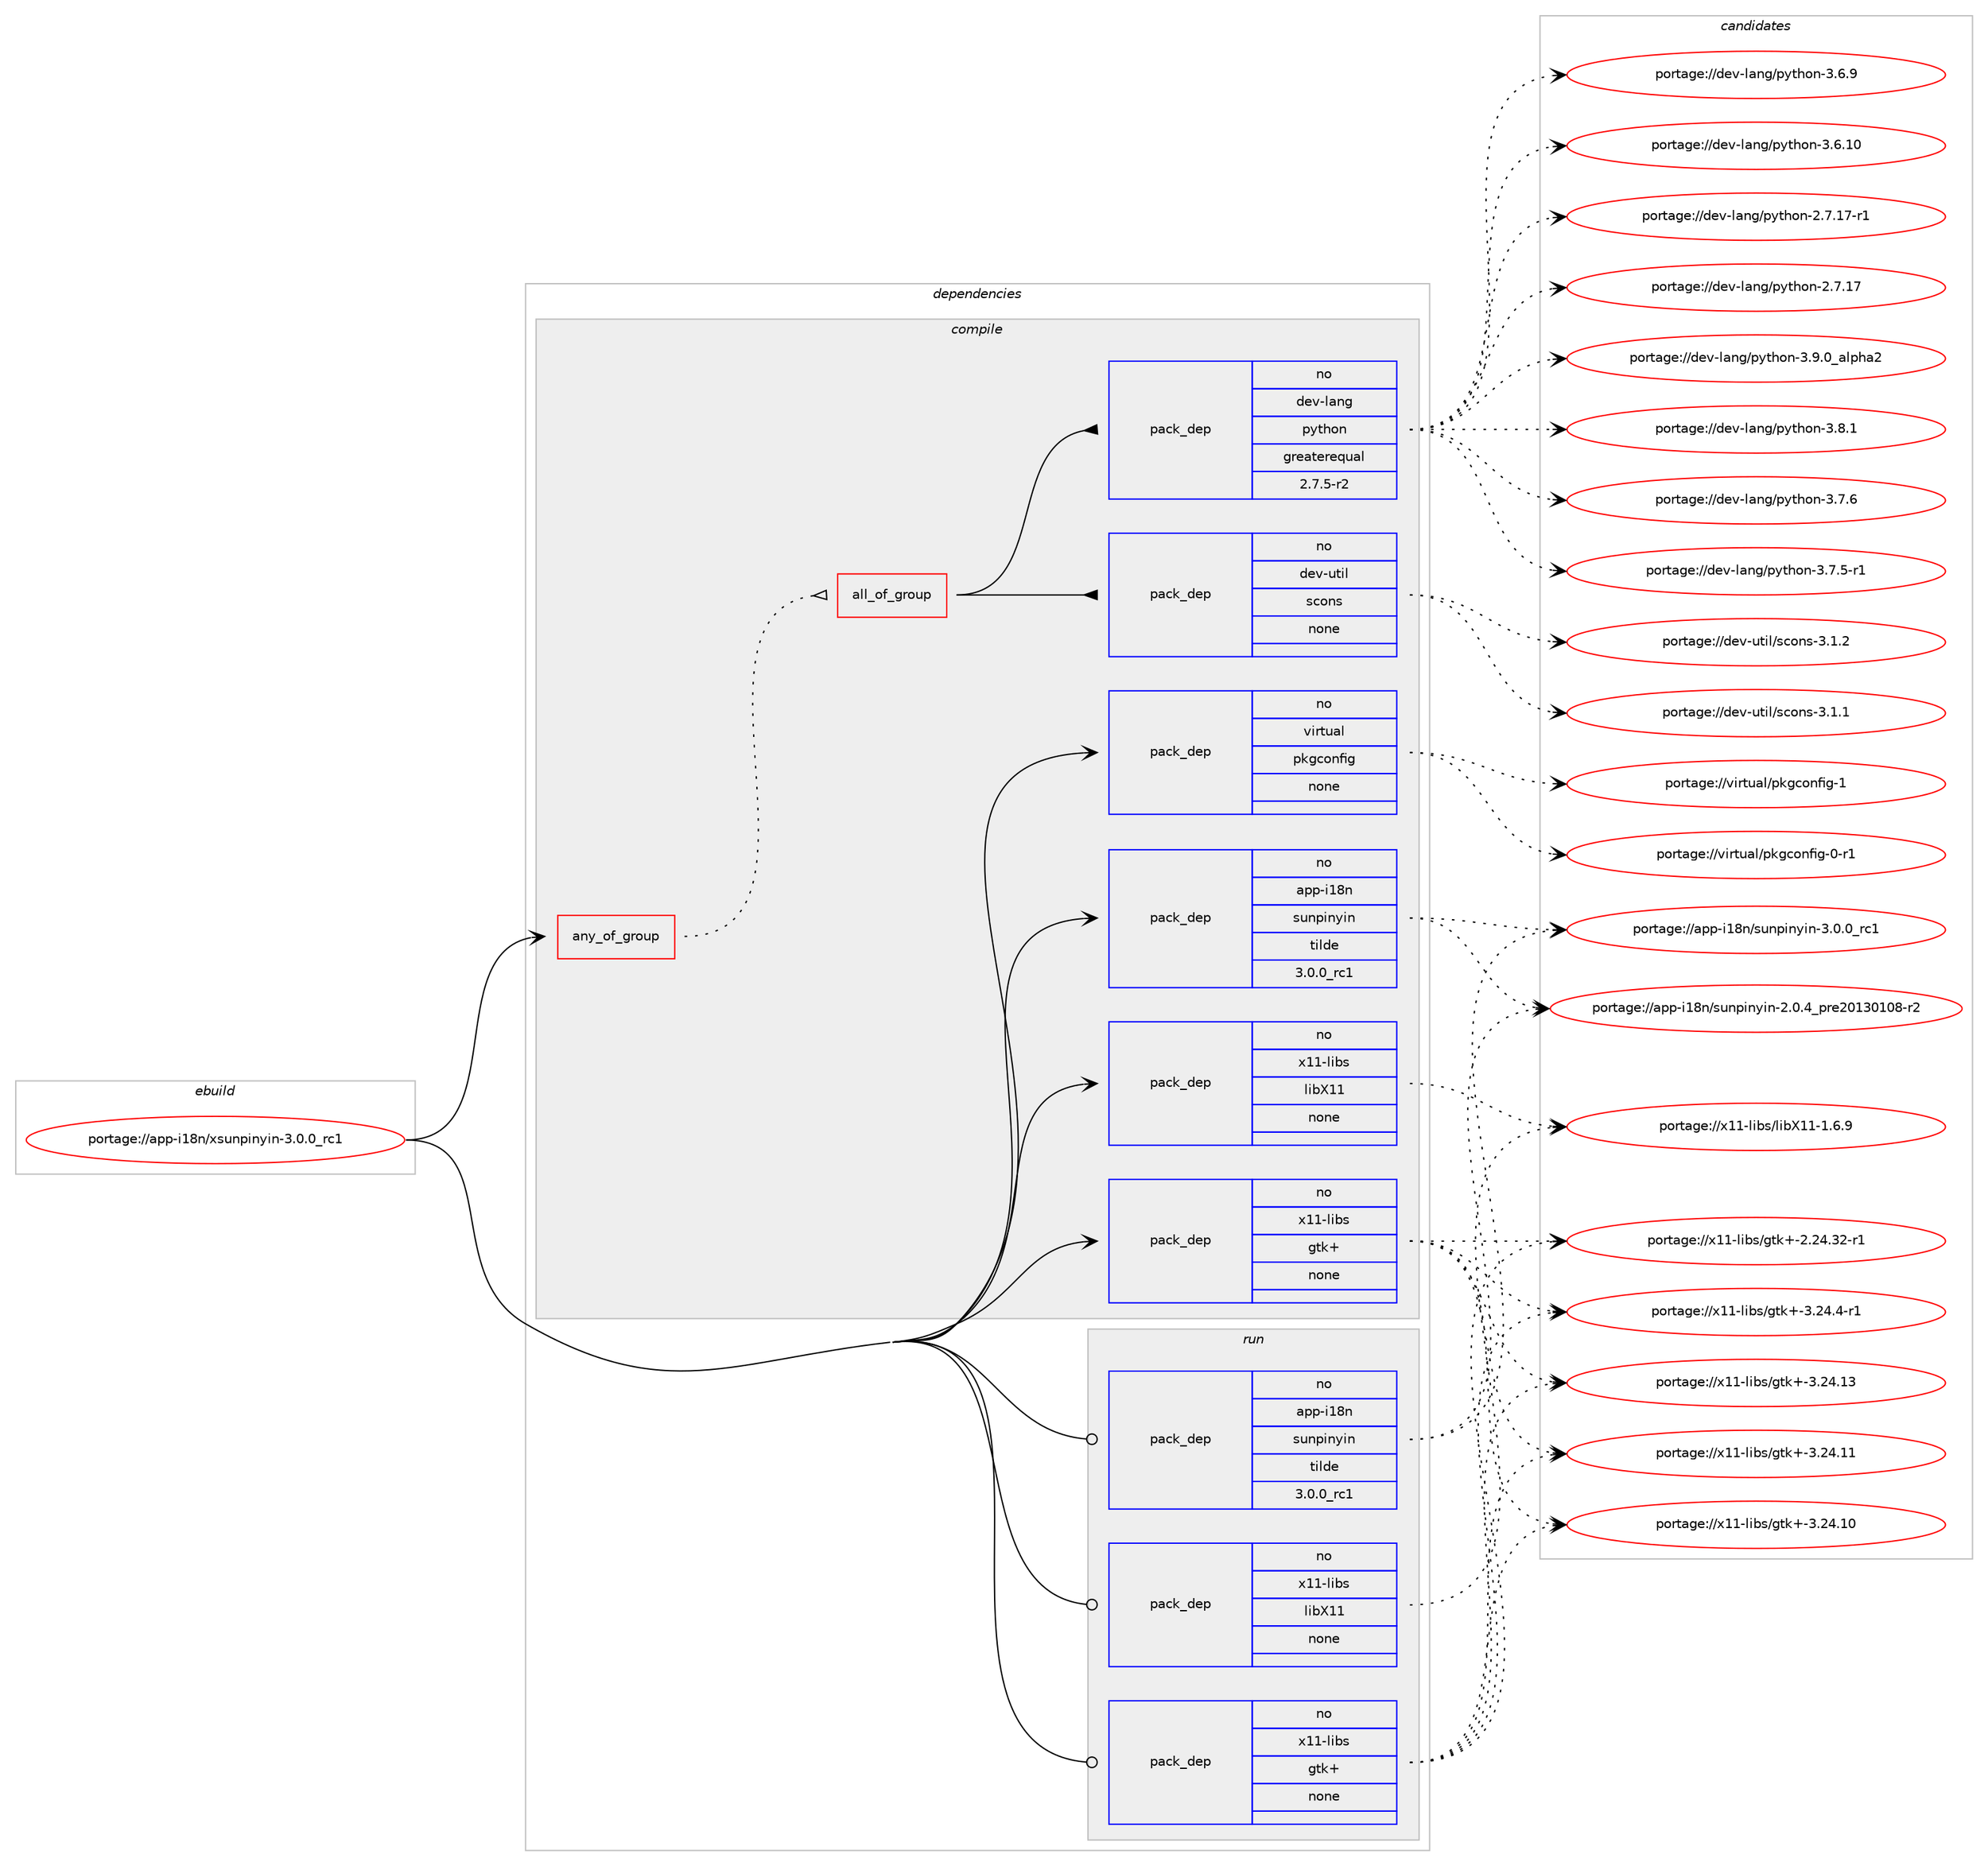 digraph prolog {

# *************
# Graph options
# *************

newrank=true;
concentrate=true;
compound=true;
graph [rankdir=LR,fontname=Helvetica,fontsize=10,ranksep=1.5];#, ranksep=2.5, nodesep=0.2];
edge  [arrowhead=vee];
node  [fontname=Helvetica,fontsize=10];

# **********
# The ebuild
# **********

subgraph cluster_leftcol {
color=gray;
label=<<i>ebuild</i>>;
id [label="portage://app-i18n/xsunpinyin-3.0.0_rc1", color=red, width=4, href="../app-i18n/xsunpinyin-3.0.0_rc1.svg"];
}

# ****************
# The dependencies
# ****************

subgraph cluster_midcol {
color=gray;
label=<<i>dependencies</i>>;
subgraph cluster_compile {
fillcolor="#eeeeee";
style=filled;
label=<<i>compile</i>>;
subgraph any7959 {
dependency616412 [label=<<TABLE BORDER="0" CELLBORDER="1" CELLSPACING="0" CELLPADDING="4"><TR><TD CELLPADDING="10">any_of_group</TD></TR></TABLE>>, shape=none, color=red];subgraph all283 {
dependency616413 [label=<<TABLE BORDER="0" CELLBORDER="1" CELLSPACING="0" CELLPADDING="4"><TR><TD CELLPADDING="10">all_of_group</TD></TR></TABLE>>, shape=none, color=red];subgraph pack463732 {
dependency616414 [label=<<TABLE BORDER="0" CELLBORDER="1" CELLSPACING="0" CELLPADDING="4" WIDTH="220"><TR><TD ROWSPAN="6" CELLPADDING="30">pack_dep</TD></TR><TR><TD WIDTH="110">no</TD></TR><TR><TD>dev-lang</TD></TR><TR><TD>python</TD></TR><TR><TD>greaterequal</TD></TR><TR><TD>2.7.5-r2</TD></TR></TABLE>>, shape=none, color=blue];
}
dependency616413:e -> dependency616414:w [weight=20,style="solid",arrowhead="inv"];
subgraph pack463733 {
dependency616415 [label=<<TABLE BORDER="0" CELLBORDER="1" CELLSPACING="0" CELLPADDING="4" WIDTH="220"><TR><TD ROWSPAN="6" CELLPADDING="30">pack_dep</TD></TR><TR><TD WIDTH="110">no</TD></TR><TR><TD>dev-util</TD></TR><TR><TD>scons</TD></TR><TR><TD>none</TD></TR><TR><TD></TD></TR></TABLE>>, shape=none, color=blue];
}
dependency616413:e -> dependency616415:w [weight=20,style="solid",arrowhead="inv"];
}
dependency616412:e -> dependency616413:w [weight=20,style="dotted",arrowhead="oinv"];
}
id:e -> dependency616412:w [weight=20,style="solid",arrowhead="vee"];
subgraph pack463734 {
dependency616416 [label=<<TABLE BORDER="0" CELLBORDER="1" CELLSPACING="0" CELLPADDING="4" WIDTH="220"><TR><TD ROWSPAN="6" CELLPADDING="30">pack_dep</TD></TR><TR><TD WIDTH="110">no</TD></TR><TR><TD>app-i18n</TD></TR><TR><TD>sunpinyin</TD></TR><TR><TD>tilde</TD></TR><TR><TD>3.0.0_rc1</TD></TR></TABLE>>, shape=none, color=blue];
}
id:e -> dependency616416:w [weight=20,style="solid",arrowhead="vee"];
subgraph pack463735 {
dependency616417 [label=<<TABLE BORDER="0" CELLBORDER="1" CELLSPACING="0" CELLPADDING="4" WIDTH="220"><TR><TD ROWSPAN="6" CELLPADDING="30">pack_dep</TD></TR><TR><TD WIDTH="110">no</TD></TR><TR><TD>virtual</TD></TR><TR><TD>pkgconfig</TD></TR><TR><TD>none</TD></TR><TR><TD></TD></TR></TABLE>>, shape=none, color=blue];
}
id:e -> dependency616417:w [weight=20,style="solid",arrowhead="vee"];
subgraph pack463736 {
dependency616418 [label=<<TABLE BORDER="0" CELLBORDER="1" CELLSPACING="0" CELLPADDING="4" WIDTH="220"><TR><TD ROWSPAN="6" CELLPADDING="30">pack_dep</TD></TR><TR><TD WIDTH="110">no</TD></TR><TR><TD>x11-libs</TD></TR><TR><TD>gtk+</TD></TR><TR><TD>none</TD></TR><TR><TD></TD></TR></TABLE>>, shape=none, color=blue];
}
id:e -> dependency616418:w [weight=20,style="solid",arrowhead="vee"];
subgraph pack463737 {
dependency616419 [label=<<TABLE BORDER="0" CELLBORDER="1" CELLSPACING="0" CELLPADDING="4" WIDTH="220"><TR><TD ROWSPAN="6" CELLPADDING="30">pack_dep</TD></TR><TR><TD WIDTH="110">no</TD></TR><TR><TD>x11-libs</TD></TR><TR><TD>libX11</TD></TR><TR><TD>none</TD></TR><TR><TD></TD></TR></TABLE>>, shape=none, color=blue];
}
id:e -> dependency616419:w [weight=20,style="solid",arrowhead="vee"];
}
subgraph cluster_compileandrun {
fillcolor="#eeeeee";
style=filled;
label=<<i>compile and run</i>>;
}
subgraph cluster_run {
fillcolor="#eeeeee";
style=filled;
label=<<i>run</i>>;
subgraph pack463738 {
dependency616420 [label=<<TABLE BORDER="0" CELLBORDER="1" CELLSPACING="0" CELLPADDING="4" WIDTH="220"><TR><TD ROWSPAN="6" CELLPADDING="30">pack_dep</TD></TR><TR><TD WIDTH="110">no</TD></TR><TR><TD>app-i18n</TD></TR><TR><TD>sunpinyin</TD></TR><TR><TD>tilde</TD></TR><TR><TD>3.0.0_rc1</TD></TR></TABLE>>, shape=none, color=blue];
}
id:e -> dependency616420:w [weight=20,style="solid",arrowhead="odot"];
subgraph pack463739 {
dependency616421 [label=<<TABLE BORDER="0" CELLBORDER="1" CELLSPACING="0" CELLPADDING="4" WIDTH="220"><TR><TD ROWSPAN="6" CELLPADDING="30">pack_dep</TD></TR><TR><TD WIDTH="110">no</TD></TR><TR><TD>x11-libs</TD></TR><TR><TD>gtk+</TD></TR><TR><TD>none</TD></TR><TR><TD></TD></TR></TABLE>>, shape=none, color=blue];
}
id:e -> dependency616421:w [weight=20,style="solid",arrowhead="odot"];
subgraph pack463740 {
dependency616422 [label=<<TABLE BORDER="0" CELLBORDER="1" CELLSPACING="0" CELLPADDING="4" WIDTH="220"><TR><TD ROWSPAN="6" CELLPADDING="30">pack_dep</TD></TR><TR><TD WIDTH="110">no</TD></TR><TR><TD>x11-libs</TD></TR><TR><TD>libX11</TD></TR><TR><TD>none</TD></TR><TR><TD></TD></TR></TABLE>>, shape=none, color=blue];
}
id:e -> dependency616422:w [weight=20,style="solid",arrowhead="odot"];
}
}

# **************
# The candidates
# **************

subgraph cluster_choices {
rank=same;
color=gray;
label=<<i>candidates</i>>;

subgraph choice463732 {
color=black;
nodesep=1;
choice10010111845108971101034711212111610411111045514657464895971081121049750 [label="portage://dev-lang/python-3.9.0_alpha2", color=red, width=4,href="../dev-lang/python-3.9.0_alpha2.svg"];
choice100101118451089711010347112121116104111110455146564649 [label="portage://dev-lang/python-3.8.1", color=red, width=4,href="../dev-lang/python-3.8.1.svg"];
choice100101118451089711010347112121116104111110455146554654 [label="portage://dev-lang/python-3.7.6", color=red, width=4,href="../dev-lang/python-3.7.6.svg"];
choice1001011184510897110103471121211161041111104551465546534511449 [label="portage://dev-lang/python-3.7.5-r1", color=red, width=4,href="../dev-lang/python-3.7.5-r1.svg"];
choice100101118451089711010347112121116104111110455146544657 [label="portage://dev-lang/python-3.6.9", color=red, width=4,href="../dev-lang/python-3.6.9.svg"];
choice10010111845108971101034711212111610411111045514654464948 [label="portage://dev-lang/python-3.6.10", color=red, width=4,href="../dev-lang/python-3.6.10.svg"];
choice100101118451089711010347112121116104111110455046554649554511449 [label="portage://dev-lang/python-2.7.17-r1", color=red, width=4,href="../dev-lang/python-2.7.17-r1.svg"];
choice10010111845108971101034711212111610411111045504655464955 [label="portage://dev-lang/python-2.7.17", color=red, width=4,href="../dev-lang/python-2.7.17.svg"];
dependency616414:e -> choice10010111845108971101034711212111610411111045514657464895971081121049750:w [style=dotted,weight="100"];
dependency616414:e -> choice100101118451089711010347112121116104111110455146564649:w [style=dotted,weight="100"];
dependency616414:e -> choice100101118451089711010347112121116104111110455146554654:w [style=dotted,weight="100"];
dependency616414:e -> choice1001011184510897110103471121211161041111104551465546534511449:w [style=dotted,weight="100"];
dependency616414:e -> choice100101118451089711010347112121116104111110455146544657:w [style=dotted,weight="100"];
dependency616414:e -> choice10010111845108971101034711212111610411111045514654464948:w [style=dotted,weight="100"];
dependency616414:e -> choice100101118451089711010347112121116104111110455046554649554511449:w [style=dotted,weight="100"];
dependency616414:e -> choice10010111845108971101034711212111610411111045504655464955:w [style=dotted,weight="100"];
}
subgraph choice463733 {
color=black;
nodesep=1;
choice100101118451171161051084711599111110115455146494650 [label="portage://dev-util/scons-3.1.2", color=red, width=4,href="../dev-util/scons-3.1.2.svg"];
choice100101118451171161051084711599111110115455146494649 [label="portage://dev-util/scons-3.1.1", color=red, width=4,href="../dev-util/scons-3.1.1.svg"];
dependency616415:e -> choice100101118451171161051084711599111110115455146494650:w [style=dotted,weight="100"];
dependency616415:e -> choice100101118451171161051084711599111110115455146494649:w [style=dotted,weight="100"];
}
subgraph choice463734 {
color=black;
nodesep=1;
choice9711211245105495611047115117110112105110121105110455146484648951149949 [label="portage://app-i18n/sunpinyin-3.0.0_rc1", color=red, width=4,href="../app-i18n/sunpinyin-3.0.0_rc1.svg"];
choice97112112451054956110471151171101121051101211051104550464846529511211410150484951484948564511450 [label="portage://app-i18n/sunpinyin-2.0.4_pre20130108-r2", color=red, width=4,href="../app-i18n/sunpinyin-2.0.4_pre20130108-r2.svg"];
dependency616416:e -> choice9711211245105495611047115117110112105110121105110455146484648951149949:w [style=dotted,weight="100"];
dependency616416:e -> choice97112112451054956110471151171101121051101211051104550464846529511211410150484951484948564511450:w [style=dotted,weight="100"];
}
subgraph choice463735 {
color=black;
nodesep=1;
choice1181051141161179710847112107103991111101021051034549 [label="portage://virtual/pkgconfig-1", color=red, width=4,href="../virtual/pkgconfig-1.svg"];
choice11810511411611797108471121071039911111010210510345484511449 [label="portage://virtual/pkgconfig-0-r1", color=red, width=4,href="../virtual/pkgconfig-0-r1.svg"];
dependency616417:e -> choice1181051141161179710847112107103991111101021051034549:w [style=dotted,weight="100"];
dependency616417:e -> choice11810511411611797108471121071039911111010210510345484511449:w [style=dotted,weight="100"];
}
subgraph choice463736 {
color=black;
nodesep=1;
choice120494945108105981154710311610743455146505246524511449 [label="portage://x11-libs/gtk+-3.24.4-r1", color=red, width=4,href="../x11-libs/gtk+-3.24.4-r1.svg"];
choice1204949451081059811547103116107434551465052464951 [label="portage://x11-libs/gtk+-3.24.13", color=red, width=4,href="../x11-libs/gtk+-3.24.13.svg"];
choice1204949451081059811547103116107434551465052464949 [label="portage://x11-libs/gtk+-3.24.11", color=red, width=4,href="../x11-libs/gtk+-3.24.11.svg"];
choice1204949451081059811547103116107434551465052464948 [label="portage://x11-libs/gtk+-3.24.10", color=red, width=4,href="../x11-libs/gtk+-3.24.10.svg"];
choice12049494510810598115471031161074345504650524651504511449 [label="portage://x11-libs/gtk+-2.24.32-r1", color=red, width=4,href="../x11-libs/gtk+-2.24.32-r1.svg"];
dependency616418:e -> choice120494945108105981154710311610743455146505246524511449:w [style=dotted,weight="100"];
dependency616418:e -> choice1204949451081059811547103116107434551465052464951:w [style=dotted,weight="100"];
dependency616418:e -> choice1204949451081059811547103116107434551465052464949:w [style=dotted,weight="100"];
dependency616418:e -> choice1204949451081059811547103116107434551465052464948:w [style=dotted,weight="100"];
dependency616418:e -> choice12049494510810598115471031161074345504650524651504511449:w [style=dotted,weight="100"];
}
subgraph choice463737 {
color=black;
nodesep=1;
choice120494945108105981154710810598884949454946544657 [label="portage://x11-libs/libX11-1.6.9", color=red, width=4,href="../x11-libs/libX11-1.6.9.svg"];
dependency616419:e -> choice120494945108105981154710810598884949454946544657:w [style=dotted,weight="100"];
}
subgraph choice463738 {
color=black;
nodesep=1;
choice9711211245105495611047115117110112105110121105110455146484648951149949 [label="portage://app-i18n/sunpinyin-3.0.0_rc1", color=red, width=4,href="../app-i18n/sunpinyin-3.0.0_rc1.svg"];
choice97112112451054956110471151171101121051101211051104550464846529511211410150484951484948564511450 [label="portage://app-i18n/sunpinyin-2.0.4_pre20130108-r2", color=red, width=4,href="../app-i18n/sunpinyin-2.0.4_pre20130108-r2.svg"];
dependency616420:e -> choice9711211245105495611047115117110112105110121105110455146484648951149949:w [style=dotted,weight="100"];
dependency616420:e -> choice97112112451054956110471151171101121051101211051104550464846529511211410150484951484948564511450:w [style=dotted,weight="100"];
}
subgraph choice463739 {
color=black;
nodesep=1;
choice120494945108105981154710311610743455146505246524511449 [label="portage://x11-libs/gtk+-3.24.4-r1", color=red, width=4,href="../x11-libs/gtk+-3.24.4-r1.svg"];
choice1204949451081059811547103116107434551465052464951 [label="portage://x11-libs/gtk+-3.24.13", color=red, width=4,href="../x11-libs/gtk+-3.24.13.svg"];
choice1204949451081059811547103116107434551465052464949 [label="portage://x11-libs/gtk+-3.24.11", color=red, width=4,href="../x11-libs/gtk+-3.24.11.svg"];
choice1204949451081059811547103116107434551465052464948 [label="portage://x11-libs/gtk+-3.24.10", color=red, width=4,href="../x11-libs/gtk+-3.24.10.svg"];
choice12049494510810598115471031161074345504650524651504511449 [label="portage://x11-libs/gtk+-2.24.32-r1", color=red, width=4,href="../x11-libs/gtk+-2.24.32-r1.svg"];
dependency616421:e -> choice120494945108105981154710311610743455146505246524511449:w [style=dotted,weight="100"];
dependency616421:e -> choice1204949451081059811547103116107434551465052464951:w [style=dotted,weight="100"];
dependency616421:e -> choice1204949451081059811547103116107434551465052464949:w [style=dotted,weight="100"];
dependency616421:e -> choice1204949451081059811547103116107434551465052464948:w [style=dotted,weight="100"];
dependency616421:e -> choice12049494510810598115471031161074345504650524651504511449:w [style=dotted,weight="100"];
}
subgraph choice463740 {
color=black;
nodesep=1;
choice120494945108105981154710810598884949454946544657 [label="portage://x11-libs/libX11-1.6.9", color=red, width=4,href="../x11-libs/libX11-1.6.9.svg"];
dependency616422:e -> choice120494945108105981154710810598884949454946544657:w [style=dotted,weight="100"];
}
}

}
